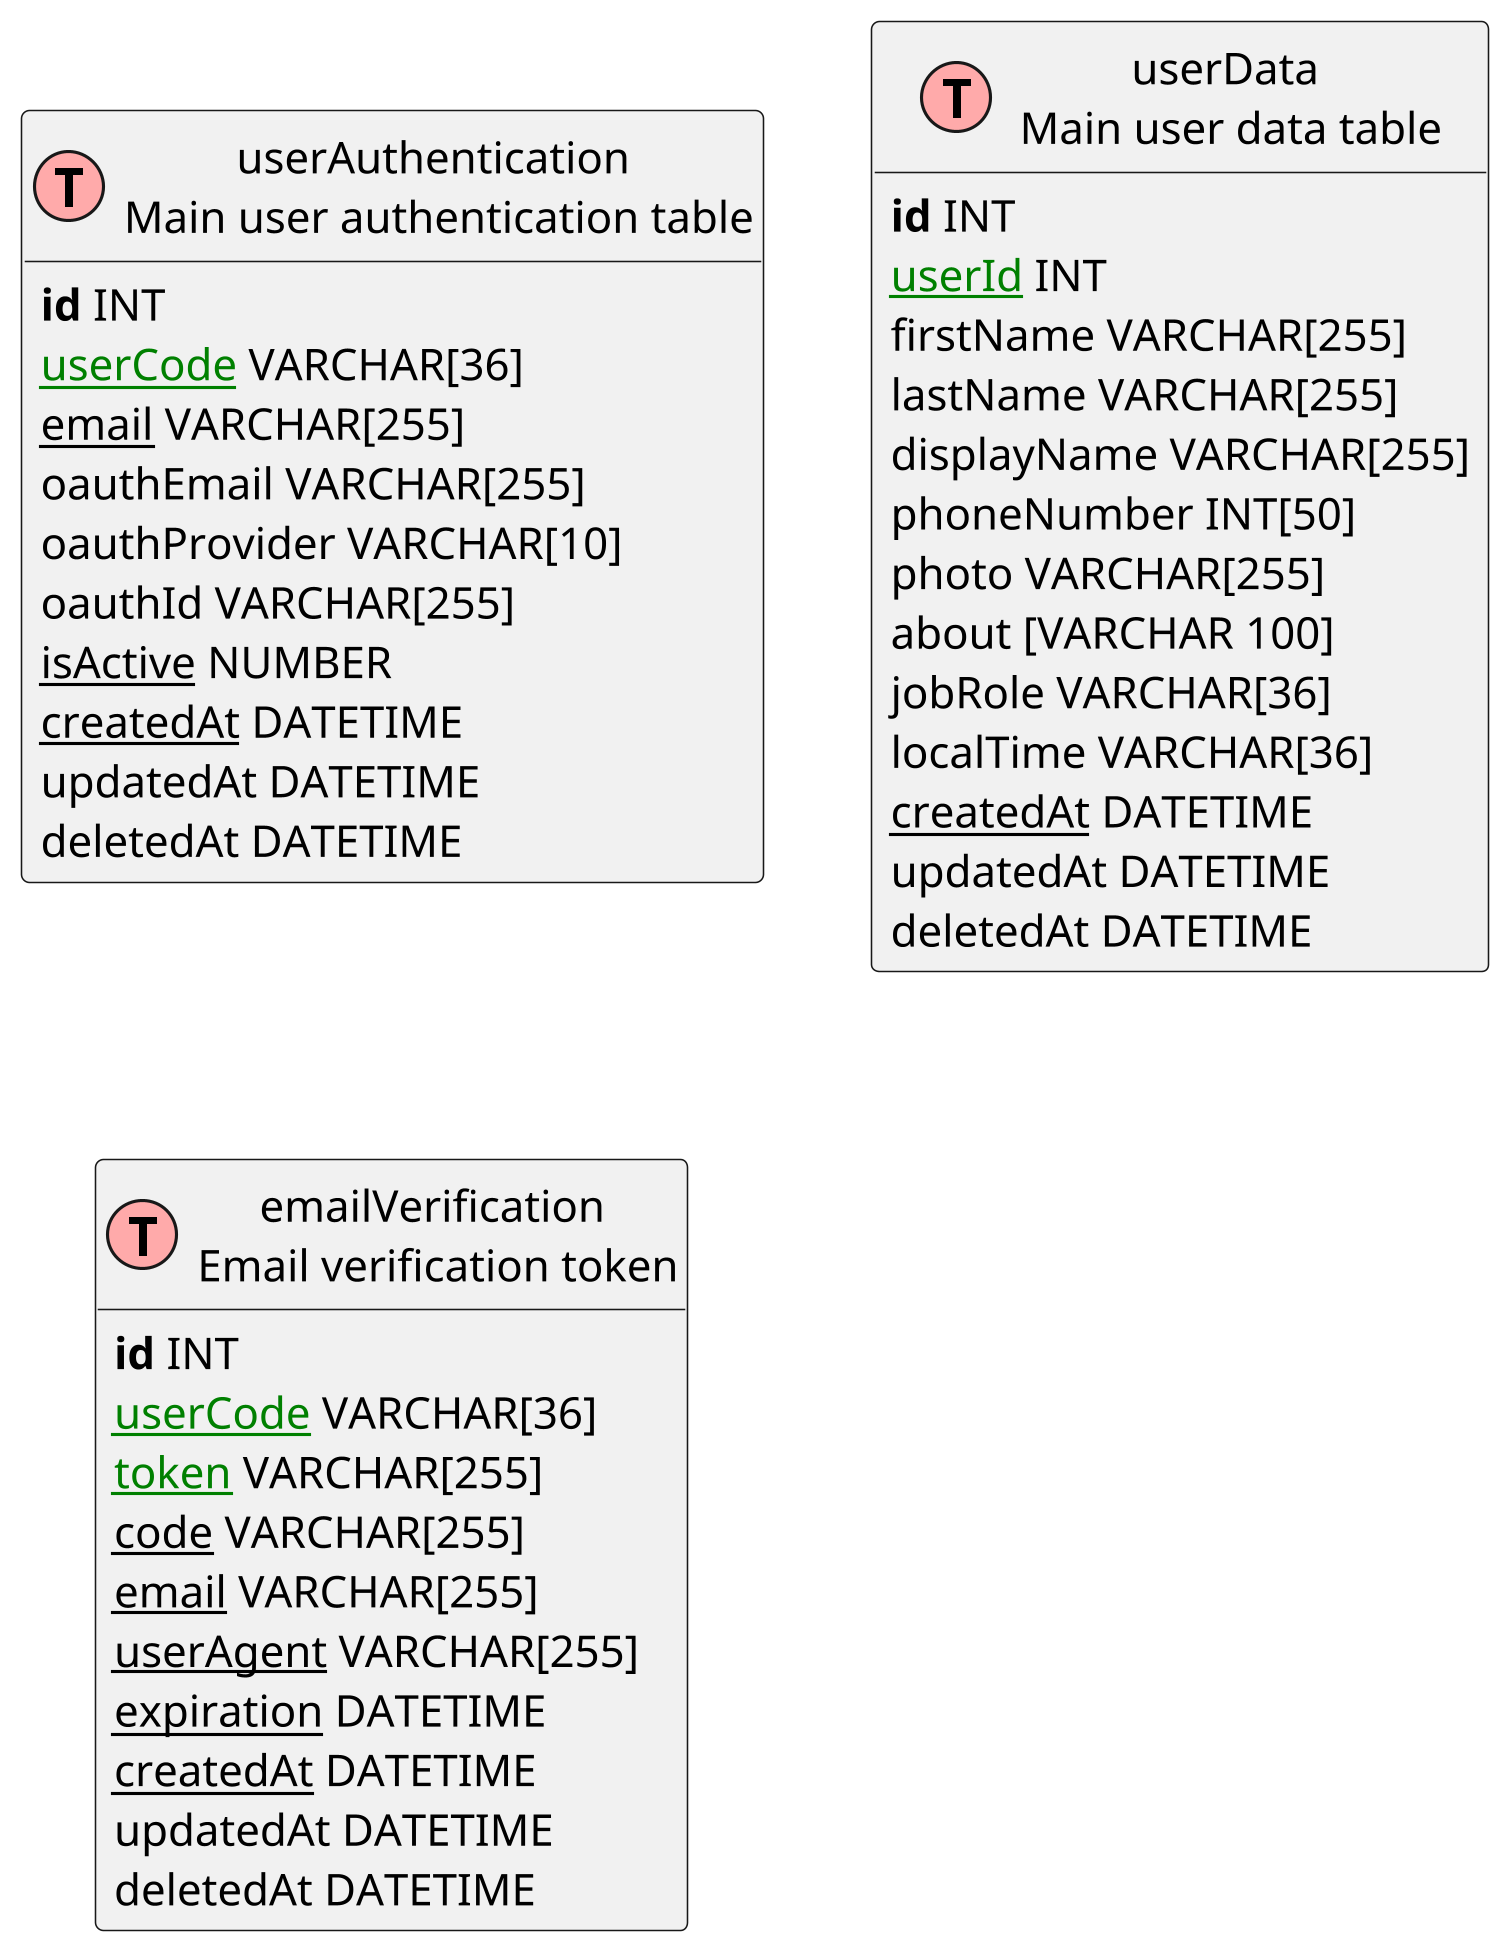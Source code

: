 @startuml
' uncomment the line below if you're using computer with a retina display
skinparam dpi 300
!define Table(name,desc) class name as "desc" << (T,#FFAAAA) >>
' we use bold for primary key
' green color for unique
' and underscore for not_null
!define primary_key(x) <b>x</b>
!define unique(x) <color:green>x</color>
!define not_null(x) <u>x</u>
' other tags available:
' <i></i>
' <back:COLOR></color>, where color is a color name or html color code
' (#FFAACC)
hide methods
hide stereotypes

' entities
Table(userAuthentication, "userAuthentication\n Main user authentication table") {
	primary_key(id) INT 
	not_null(unique(userCode)) VARCHAR[36]
	not_null(email) VARCHAR[255]
	oauthEmail VARCHAR[255] 
	oauthProvider VARCHAR[10]
	oauthId VARCHAR[255]
	not_null(isActive) NUMBER
	not_null(createdAt) DATETIME
	updatedAt DATETIME
	deletedAt DATETIME
}

Table(userData, "userData\n Main user data table"){
	primary_key(id) INT 
	not_null(unique(userId)) INT
	firstName VARCHAR[255]
	lastName VARCHAR[255]
	displayName VARCHAR[255]
	phoneNumber INT[50]
	photo VARCHAR[255]
	about [VARCHAR 100]
	jobRole VARCHAR[36]
	localTime VARCHAR[36]
	not_null(createdAt) DATETIME
	updatedAt DATETIME
	deletedAt DATETIME
}

Table(emailVerification, "emailVerification\n Email verification token"){
	primary_key(id) INT
	not_null(unique(userCode)) VARCHAR[36]
	not_null(unique(token)) VARCHAR[255]
	not_null(code) VARCHAR[255]
	not_null(email) VARCHAR[255]
	not_null(userAgent) VARCHAR[255]
	not_null(expiration) DATETIME
	not_null(createdAt) DATETIME
	updatedAt DATETIME
	deletedAt DATETIME
}

@enduml